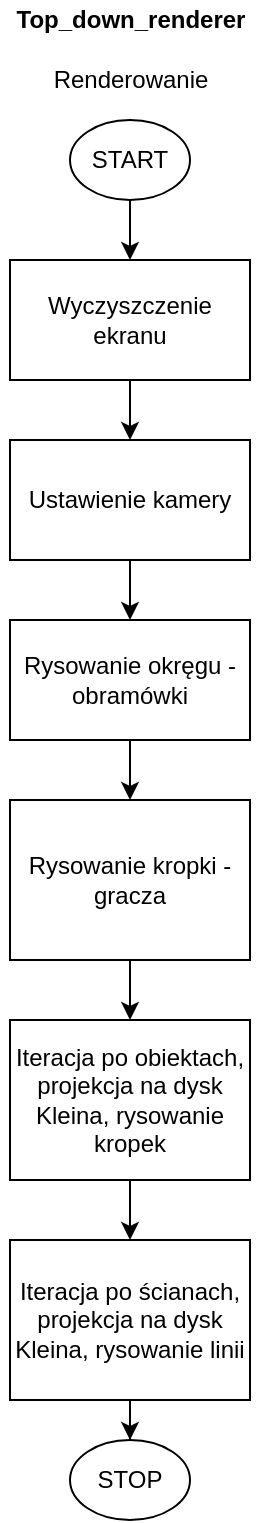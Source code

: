 <mxfile version="15.1.3" type="device"><diagram id="xBu4GB2oHmocG5P6foWQ" name="Page-1"><mxGraphModel dx="1102" dy="983" grid="1" gridSize="10" guides="1" tooltips="1" connect="1" arrows="1" fold="1" page="1" pageScale="1" pageWidth="850" pageHeight="1100" math="0" shadow="0"><root><mxCell id="0"/><mxCell id="1" parent="0"/><mxCell id="WOyyf-lHiqgOgAraCES--1" value="&lt;b&gt;Top_down_renderer&lt;/b&gt;" style="text;html=1;resizable=0;autosize=1;align=center;verticalAlign=middle;points=[];fillColor=none;strokeColor=none;rounded=0;" vertex="1" parent="1"><mxGeometry x="30" y="20" width="130" height="20" as="geometry"/></mxCell><mxCell id="WOyyf-lHiqgOgAraCES--17" style="edgeStyle=orthogonalEdgeStyle;rounded=0;orthogonalLoop=1;jettySize=auto;html=1;" edge="1" parent="1" source="WOyyf-lHiqgOgAraCES--4" target="WOyyf-lHiqgOgAraCES--12"><mxGeometry relative="1" as="geometry"/></mxCell><mxCell id="WOyyf-lHiqgOgAraCES--4" value="START" style="ellipse;whiteSpace=wrap;html=1;" vertex="1" parent="1"><mxGeometry x="65" y="80" width="60" height="40" as="geometry"/></mxCell><mxCell id="WOyyf-lHiqgOgAraCES--5" value="Renderowanie" style="text;html=1;align=center;verticalAlign=middle;resizable=0;points=[];autosize=1;strokeColor=none;fillColor=none;" vertex="1" parent="1"><mxGeometry x="50" y="50" width="90" height="20" as="geometry"/></mxCell><mxCell id="WOyyf-lHiqgOgAraCES--19" style="edgeStyle=orthogonalEdgeStyle;rounded=0;orthogonalLoop=1;jettySize=auto;html=1;" edge="1" parent="1" source="WOyyf-lHiqgOgAraCES--11" target="WOyyf-lHiqgOgAraCES--13"><mxGeometry relative="1" as="geometry"/></mxCell><mxCell id="WOyyf-lHiqgOgAraCES--11" value="Ustawienie kamery" style="rounded=0;whiteSpace=wrap;html=1;" vertex="1" parent="1"><mxGeometry x="35" y="240" width="120" height="60" as="geometry"/></mxCell><mxCell id="WOyyf-lHiqgOgAraCES--18" style="edgeStyle=orthogonalEdgeStyle;rounded=0;orthogonalLoop=1;jettySize=auto;html=1;" edge="1" parent="1" source="WOyyf-lHiqgOgAraCES--12" target="WOyyf-lHiqgOgAraCES--11"><mxGeometry relative="1" as="geometry"/></mxCell><mxCell id="WOyyf-lHiqgOgAraCES--12" value="Wyczyszczenie ekranu" style="rounded=0;whiteSpace=wrap;html=1;" vertex="1" parent="1"><mxGeometry x="35" y="150" width="120" height="60" as="geometry"/></mxCell><mxCell id="WOyyf-lHiqgOgAraCES--20" style="edgeStyle=orthogonalEdgeStyle;rounded=0;orthogonalLoop=1;jettySize=auto;html=1;" edge="1" parent="1" source="WOyyf-lHiqgOgAraCES--13" target="WOyyf-lHiqgOgAraCES--14"><mxGeometry relative="1" as="geometry"/></mxCell><mxCell id="WOyyf-lHiqgOgAraCES--13" value="Rysowanie okręgu - obramówki" style="rounded=0;whiteSpace=wrap;html=1;" vertex="1" parent="1"><mxGeometry x="35" y="330" width="120" height="60" as="geometry"/></mxCell><mxCell id="WOyyf-lHiqgOgAraCES--22" style="edgeStyle=orthogonalEdgeStyle;rounded=0;orthogonalLoop=1;jettySize=auto;html=1;" edge="1" parent="1" source="WOyyf-lHiqgOgAraCES--14" target="WOyyf-lHiqgOgAraCES--15"><mxGeometry relative="1" as="geometry"/></mxCell><mxCell id="WOyyf-lHiqgOgAraCES--14" value="Rysowanie kropki - gracza" style="rounded=0;whiteSpace=wrap;html=1;" vertex="1" parent="1"><mxGeometry x="35" y="420" width="120" height="80" as="geometry"/></mxCell><mxCell id="WOyyf-lHiqgOgAraCES--25" style="edgeStyle=orthogonalEdgeStyle;rounded=0;orthogonalLoop=1;jettySize=auto;html=1;entryX=0.5;entryY=0;entryDx=0;entryDy=0;" edge="1" parent="1" source="WOyyf-lHiqgOgAraCES--15" target="WOyyf-lHiqgOgAraCES--24"><mxGeometry relative="1" as="geometry"/></mxCell><mxCell id="WOyyf-lHiqgOgAraCES--15" value="Iteracja po obiektach, projekcja na dysk Kleina, rysowanie kropek" style="rounded=0;whiteSpace=wrap;html=1;" vertex="1" parent="1"><mxGeometry x="35" y="530" width="120" height="80" as="geometry"/></mxCell><mxCell id="WOyyf-lHiqgOgAraCES--16" value="STOP" style="ellipse;whiteSpace=wrap;html=1;" vertex="1" parent="1"><mxGeometry x="65" y="740" width="60" height="40" as="geometry"/></mxCell><mxCell id="WOyyf-lHiqgOgAraCES--26" style="edgeStyle=orthogonalEdgeStyle;rounded=0;orthogonalLoop=1;jettySize=auto;html=1;" edge="1" parent="1" source="WOyyf-lHiqgOgAraCES--24" target="WOyyf-lHiqgOgAraCES--16"><mxGeometry relative="1" as="geometry"/></mxCell><mxCell id="WOyyf-lHiqgOgAraCES--24" value="Iteracja po ścianach, projekcja na dysk Kleina, rysowanie linii" style="rounded=0;whiteSpace=wrap;html=1;" vertex="1" parent="1"><mxGeometry x="35" y="640" width="120" height="80" as="geometry"/></mxCell></root></mxGraphModel></diagram></mxfile>